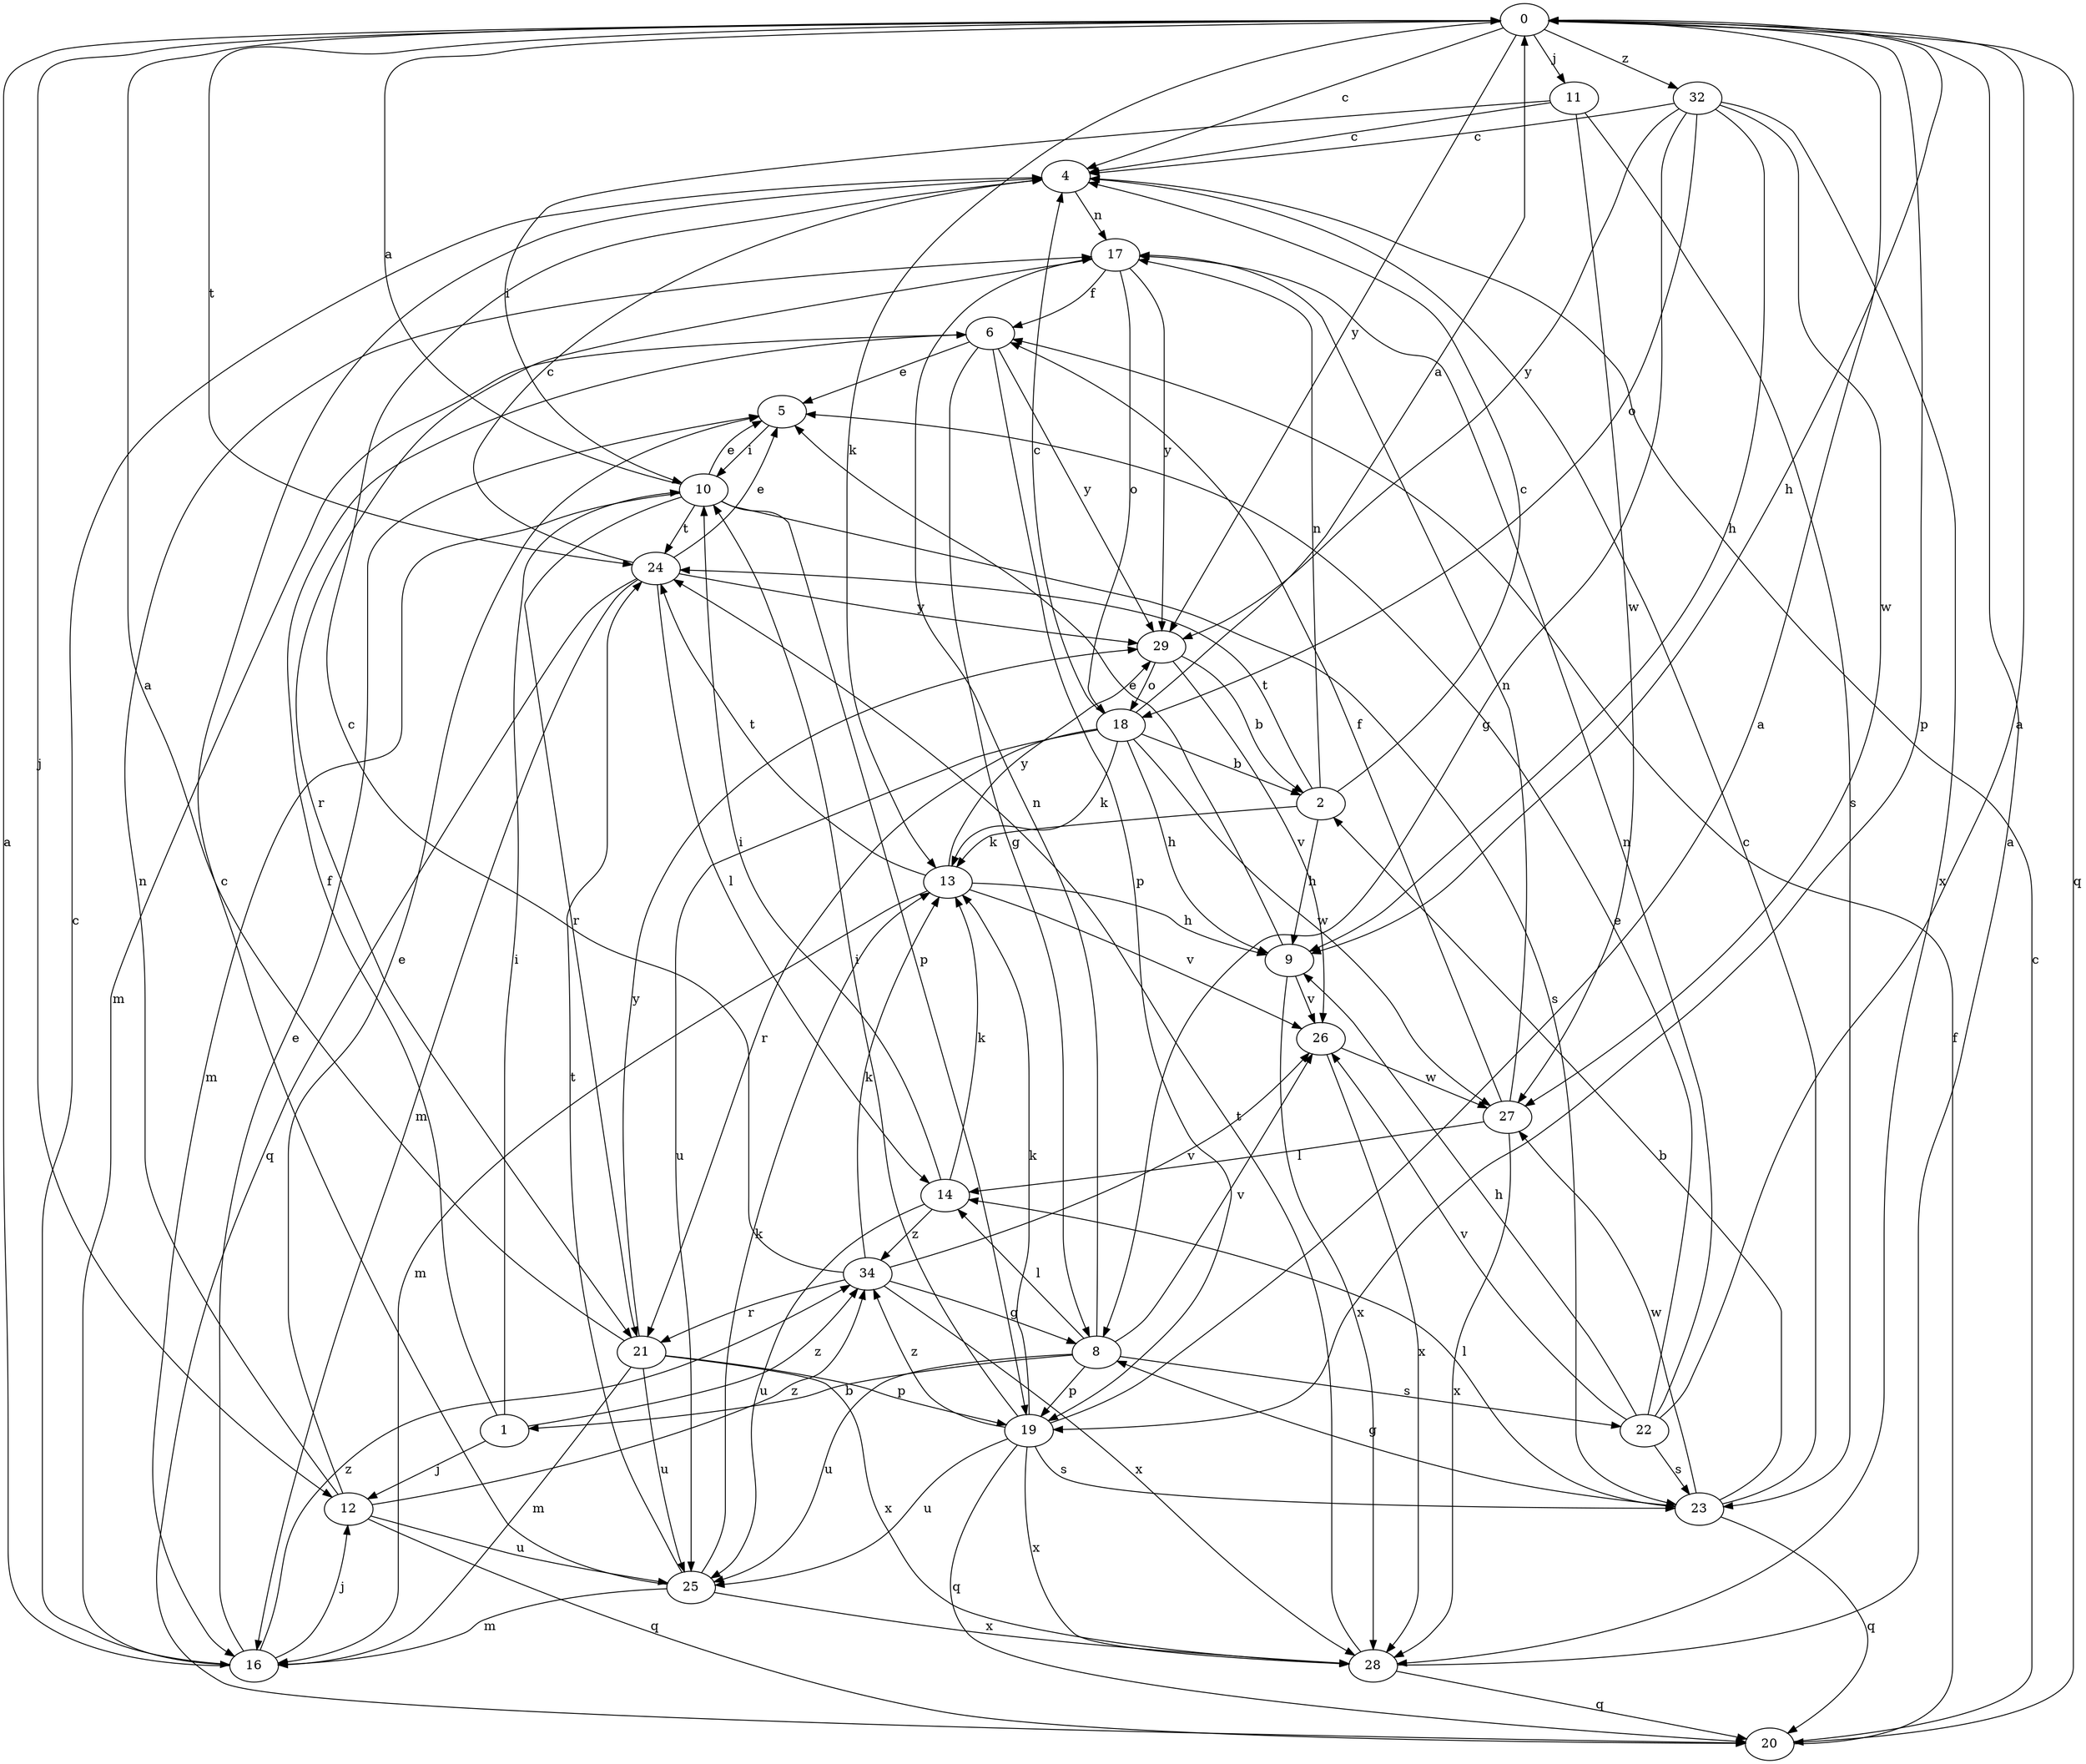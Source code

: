 strict digraph  {
0;
1;
2;
4;
5;
6;
8;
9;
10;
11;
12;
13;
14;
16;
17;
18;
19;
20;
21;
22;
23;
24;
25;
26;
27;
28;
29;
32;
34;
0 -> 4  [label=c];
0 -> 9  [label=h];
0 -> 11  [label=j];
0 -> 12  [label=j];
0 -> 13  [label=k];
0 -> 19  [label=p];
0 -> 20  [label=q];
0 -> 24  [label=t];
0 -> 29  [label=y];
0 -> 32  [label=z];
1 -> 6  [label=f];
1 -> 10  [label=i];
1 -> 12  [label=j];
1 -> 34  [label=z];
2 -> 4  [label=c];
2 -> 9  [label=h];
2 -> 13  [label=k];
2 -> 17  [label=n];
2 -> 24  [label=t];
4 -> 17  [label=n];
5 -> 10  [label=i];
6 -> 5  [label=e];
6 -> 8  [label=g];
6 -> 16  [label=m];
6 -> 19  [label=p];
6 -> 29  [label=y];
8 -> 1  [label=b];
8 -> 14  [label=l];
8 -> 17  [label=n];
8 -> 19  [label=p];
8 -> 22  [label=s];
8 -> 25  [label=u];
8 -> 26  [label=v];
9 -> 5  [label=e];
9 -> 26  [label=v];
9 -> 28  [label=x];
10 -> 0  [label=a];
10 -> 5  [label=e];
10 -> 16  [label=m];
10 -> 19  [label=p];
10 -> 21  [label=r];
10 -> 23  [label=s];
10 -> 24  [label=t];
11 -> 4  [label=c];
11 -> 10  [label=i];
11 -> 23  [label=s];
11 -> 27  [label=w];
12 -> 5  [label=e];
12 -> 17  [label=n];
12 -> 20  [label=q];
12 -> 25  [label=u];
12 -> 34  [label=z];
13 -> 9  [label=h];
13 -> 16  [label=m];
13 -> 24  [label=t];
13 -> 26  [label=v];
13 -> 29  [label=y];
14 -> 10  [label=i];
14 -> 13  [label=k];
14 -> 25  [label=u];
14 -> 34  [label=z];
16 -> 0  [label=a];
16 -> 4  [label=c];
16 -> 5  [label=e];
16 -> 12  [label=j];
16 -> 34  [label=z];
17 -> 6  [label=f];
17 -> 18  [label=o];
17 -> 21  [label=r];
17 -> 29  [label=y];
18 -> 0  [label=a];
18 -> 2  [label=b];
18 -> 4  [label=c];
18 -> 9  [label=h];
18 -> 13  [label=k];
18 -> 21  [label=r];
18 -> 25  [label=u];
18 -> 27  [label=w];
19 -> 0  [label=a];
19 -> 10  [label=i];
19 -> 13  [label=k];
19 -> 20  [label=q];
19 -> 23  [label=s];
19 -> 25  [label=u];
19 -> 28  [label=x];
19 -> 34  [label=z];
20 -> 4  [label=c];
20 -> 6  [label=f];
21 -> 0  [label=a];
21 -> 16  [label=m];
21 -> 19  [label=p];
21 -> 25  [label=u];
21 -> 28  [label=x];
21 -> 29  [label=y];
22 -> 0  [label=a];
22 -> 5  [label=e];
22 -> 9  [label=h];
22 -> 17  [label=n];
22 -> 23  [label=s];
22 -> 26  [label=v];
23 -> 2  [label=b];
23 -> 4  [label=c];
23 -> 8  [label=g];
23 -> 14  [label=l];
23 -> 20  [label=q];
23 -> 27  [label=w];
24 -> 4  [label=c];
24 -> 5  [label=e];
24 -> 14  [label=l];
24 -> 16  [label=m];
24 -> 20  [label=q];
24 -> 29  [label=y];
25 -> 4  [label=c];
25 -> 13  [label=k];
25 -> 16  [label=m];
25 -> 24  [label=t];
25 -> 28  [label=x];
26 -> 27  [label=w];
26 -> 28  [label=x];
27 -> 6  [label=f];
27 -> 14  [label=l];
27 -> 17  [label=n];
27 -> 28  [label=x];
28 -> 0  [label=a];
28 -> 20  [label=q];
28 -> 24  [label=t];
29 -> 2  [label=b];
29 -> 18  [label=o];
29 -> 26  [label=v];
32 -> 4  [label=c];
32 -> 8  [label=g];
32 -> 9  [label=h];
32 -> 18  [label=o];
32 -> 27  [label=w];
32 -> 28  [label=x];
32 -> 29  [label=y];
34 -> 4  [label=c];
34 -> 8  [label=g];
34 -> 13  [label=k];
34 -> 21  [label=r];
34 -> 26  [label=v];
34 -> 28  [label=x];
}
